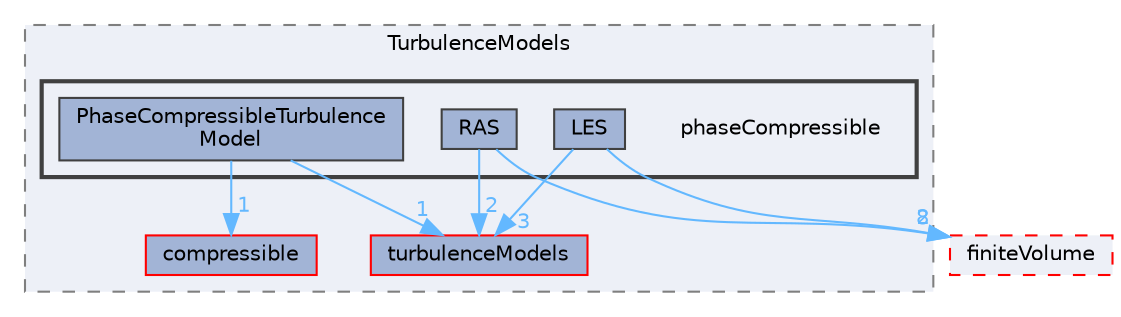 digraph "src/TurbulenceModels/phaseCompressible"
{
 // LATEX_PDF_SIZE
  bgcolor="transparent";
  edge [fontname=Helvetica,fontsize=10,labelfontname=Helvetica,labelfontsize=10];
  node [fontname=Helvetica,fontsize=10,shape=box,height=0.2,width=0.4];
  compound=true
  subgraph clusterdir_1eda626aeac0f0ad2848c36acaa5d501 {
    graph [ bgcolor="#edf0f7", pencolor="grey50", label="TurbulenceModels", fontname=Helvetica,fontsize=10 style="filled,dashed", URL="dir_1eda626aeac0f0ad2848c36acaa5d501.html",tooltip=""]
  dir_a3dc37bcacf99bb6122ed819dac99f09 [label="turbulenceModels", fillcolor="#a2b4d6", color="red", style="filled", URL="dir_a3dc37bcacf99bb6122ed819dac99f09.html",tooltip=""];
  dir_7904bc8e3270082a35070ba525b2d08a [label="compressible", fillcolor="#a2b4d6", color="red", style="filled", URL="dir_7904bc8e3270082a35070ba525b2d08a.html",tooltip=""];
  subgraph clusterdir_06975867f0e133b91c856f19c06af5a0 {
    graph [ bgcolor="#edf0f7", pencolor="grey25", label="", fontname=Helvetica,fontsize=10 style="filled,bold", URL="dir_06975867f0e133b91c856f19c06af5a0.html",tooltip=""]
    dir_06975867f0e133b91c856f19c06af5a0 [shape=plaintext, label="phaseCompressible"];
  dir_488cfc10b068d61dafd70f33fb089535 [label="LES", fillcolor="#a2b4d6", color="grey25", style="filled", URL="dir_488cfc10b068d61dafd70f33fb089535.html",tooltip=""];
  dir_c29759f246686ba92a4fe12788a86b10 [label="PhaseCompressibleTurbulence\lModel", fillcolor="#a2b4d6", color="grey25", style="filled", URL="dir_c29759f246686ba92a4fe12788a86b10.html",tooltip=""];
  dir_d56f8f56acacbc657c0273a190dad740 [label="RAS", fillcolor="#a2b4d6", color="grey25", style="filled", URL="dir_d56f8f56acacbc657c0273a190dad740.html",tooltip=""];
  }
  }
  dir_9bd15774b555cf7259a6fa18f99fe99b [label="finiteVolume", fillcolor="#edf0f7", color="red", style="filled,dashed", URL="dir_9bd15774b555cf7259a6fa18f99fe99b.html",tooltip=""];
  dir_488cfc10b068d61dafd70f33fb089535->dir_a3dc37bcacf99bb6122ed819dac99f09 [headlabel="3", labeldistance=1.5 headhref="dir_002138_004144.html" href="dir_002138_004144.html" color="steelblue1" fontcolor="steelblue1"];
  dir_488cfc10b068d61dafd70f33fb089535->dir_9bd15774b555cf7259a6fa18f99fe99b [headlabel="2", labeldistance=1.5 headhref="dir_002138_001387.html" href="dir_002138_001387.html" color="steelblue1" fontcolor="steelblue1"];
  dir_c29759f246686ba92a4fe12788a86b10->dir_7904bc8e3270082a35070ba525b2d08a [headlabel="1", labeldistance=1.5 headhref="dir_002882_000588.html" href="dir_002882_000588.html" color="steelblue1" fontcolor="steelblue1"];
  dir_c29759f246686ba92a4fe12788a86b10->dir_a3dc37bcacf99bb6122ed819dac99f09 [headlabel="1", labeldistance=1.5 headhref="dir_002882_004144.html" href="dir_002882_004144.html" color="steelblue1" fontcolor="steelblue1"];
  dir_d56f8f56acacbc657c0273a190dad740->dir_9bd15774b555cf7259a6fa18f99fe99b [headlabel="8", labeldistance=1.5 headhref="dir_003197_001387.html" href="dir_003197_001387.html" color="steelblue1" fontcolor="steelblue1"];
  dir_d56f8f56acacbc657c0273a190dad740->dir_a3dc37bcacf99bb6122ed819dac99f09 [headlabel="2", labeldistance=1.5 headhref="dir_003197_004144.html" href="dir_003197_004144.html" color="steelblue1" fontcolor="steelblue1"];
}
